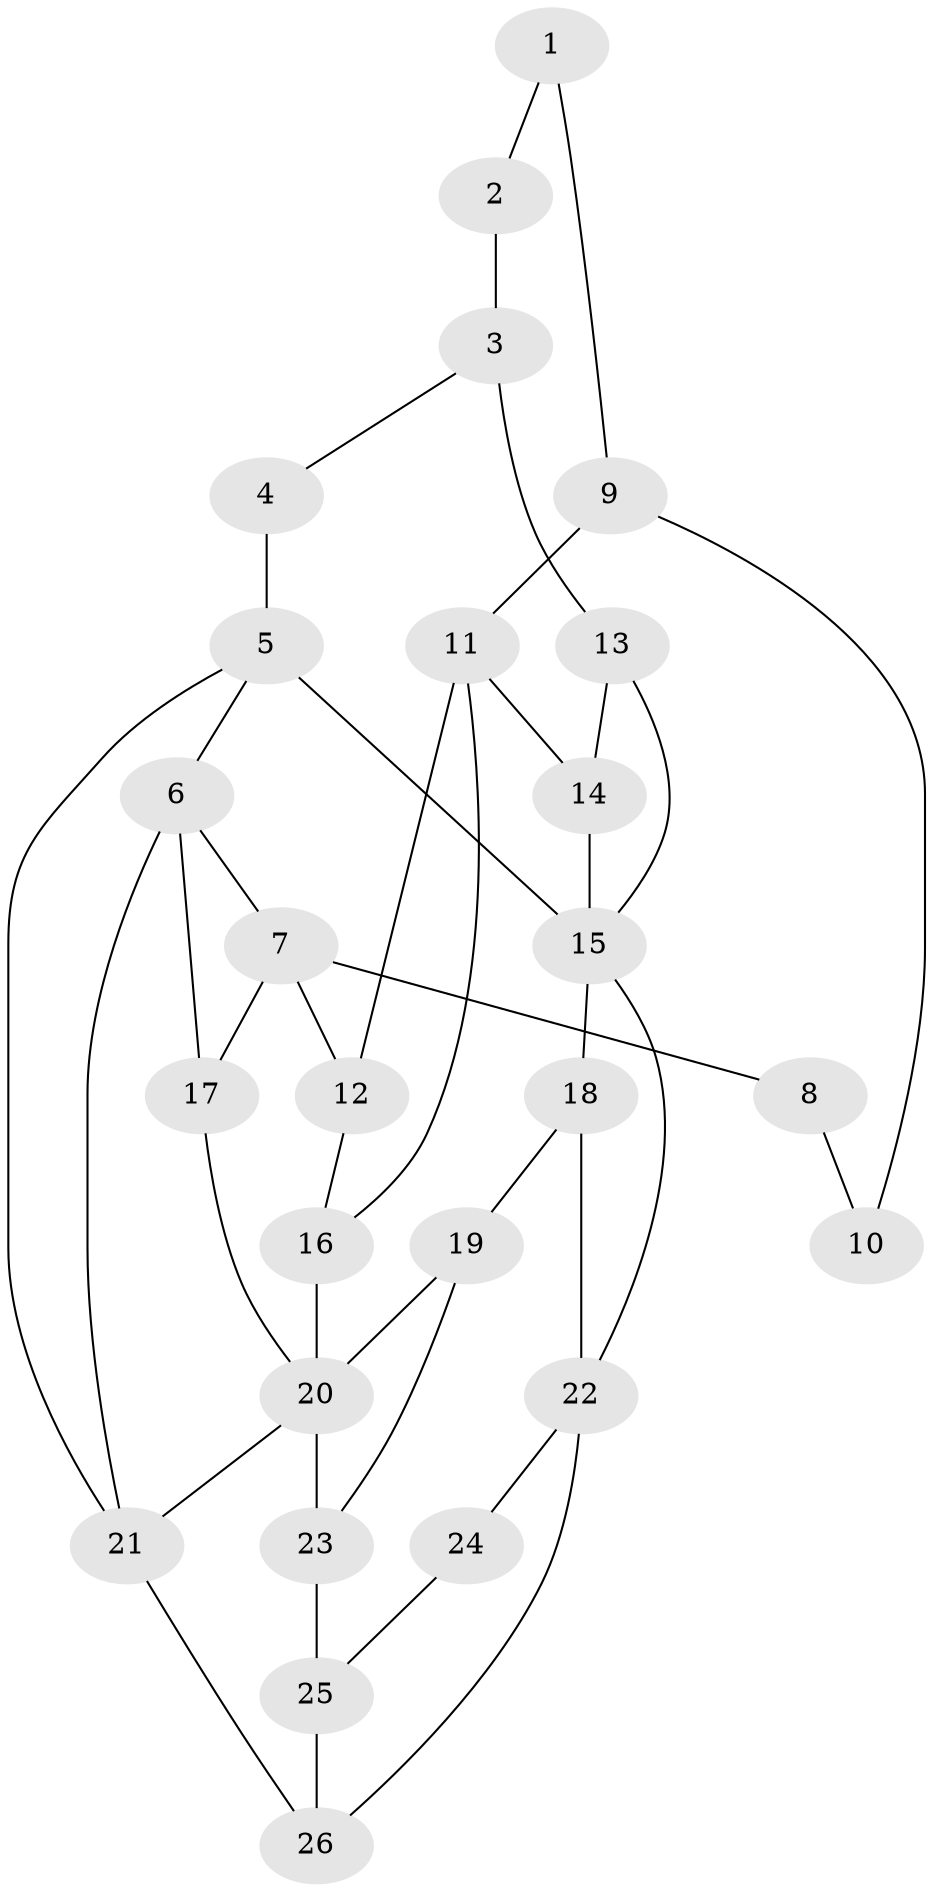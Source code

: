 // original degree distribution, {4: 0.25, 5: 0.5, 6: 0.21153846153846154, 3: 0.038461538461538464}
// Generated by graph-tools (version 1.1) at 2025/38/03/09/25 02:38:40]
// undirected, 26 vertices, 41 edges
graph export_dot {
graph [start="1"]
  node [color=gray90,style=filled];
  1;
  2;
  3;
  4;
  5;
  6;
  7;
  8;
  9;
  10;
  11;
  12;
  13;
  14;
  15;
  16;
  17;
  18;
  19;
  20;
  21;
  22;
  23;
  24;
  25;
  26;
  1 -- 2 [weight=1.0];
  1 -- 9 [weight=1.0];
  2 -- 3 [weight=1.0];
  3 -- 4 [weight=1.0];
  3 -- 13 [weight=1.0];
  4 -- 5 [weight=2.0];
  5 -- 6 [weight=1.0];
  5 -- 15 [weight=2.0];
  5 -- 21 [weight=2.0];
  6 -- 7 [weight=1.0];
  6 -- 17 [weight=1.0];
  6 -- 21 [weight=1.0];
  7 -- 8 [weight=1.0];
  7 -- 12 [weight=1.0];
  7 -- 17 [weight=1.0];
  8 -- 10 [weight=1.0];
  9 -- 10 [weight=1.0];
  9 -- 11 [weight=1.0];
  11 -- 12 [weight=1.0];
  11 -- 14 [weight=1.0];
  11 -- 16 [weight=1.0];
  12 -- 16 [weight=1.0];
  13 -- 14 [weight=2.0];
  13 -- 15 [weight=1.0];
  14 -- 15 [weight=1.0];
  15 -- 18 [weight=1.0];
  15 -- 22 [weight=1.0];
  16 -- 20 [weight=1.0];
  17 -- 20 [weight=1.0];
  18 -- 19 [weight=1.0];
  18 -- 22 [weight=1.0];
  19 -- 20 [weight=1.0];
  19 -- 23 [weight=2.0];
  20 -- 21 [weight=1.0];
  20 -- 23 [weight=1.0];
  21 -- 26 [weight=2.0];
  22 -- 24 [weight=1.0];
  22 -- 26 [weight=1.0];
  23 -- 25 [weight=2.0];
  24 -- 25 [weight=2.0];
  25 -- 26 [weight=2.0];
}
